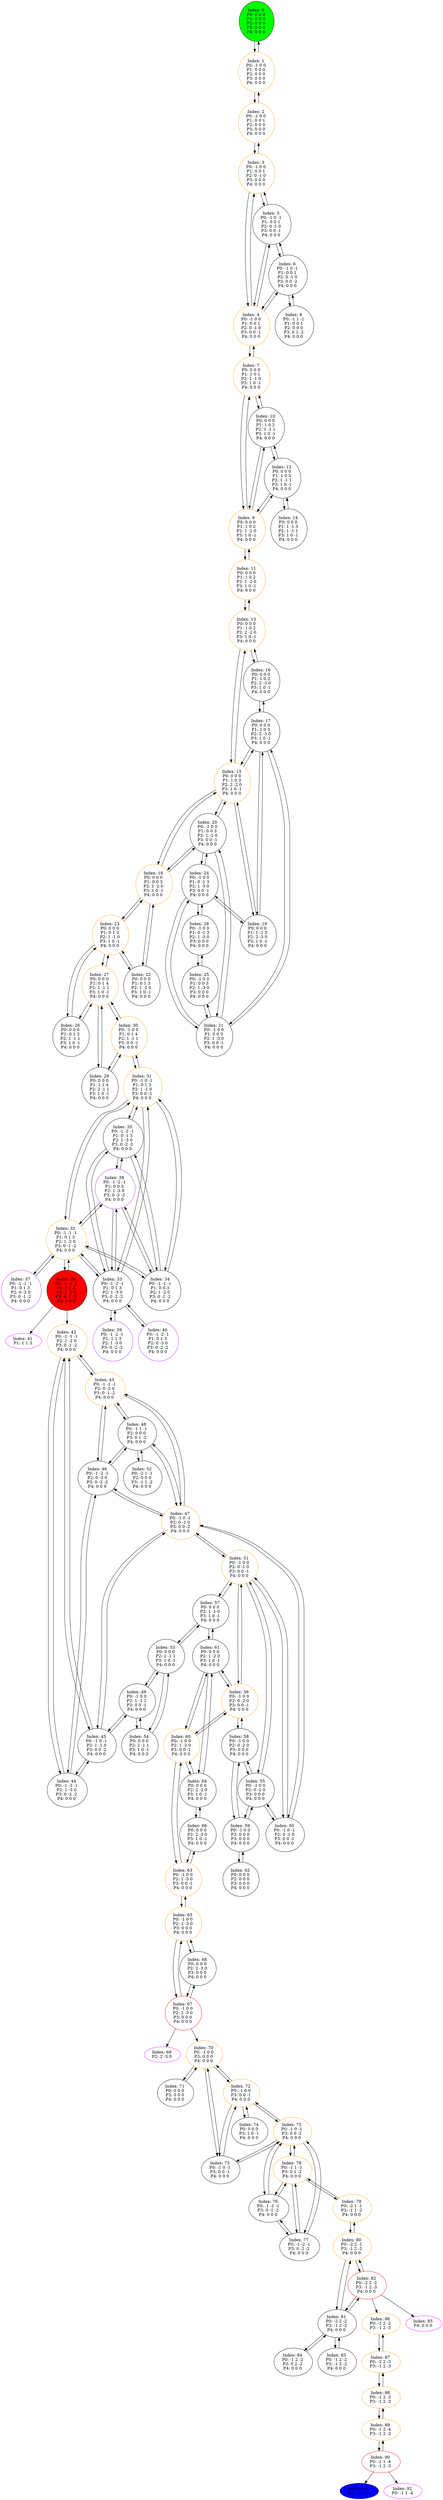 digraph G {
color = "black"
0[label = "Index: 0 
P0: 0 0 0 
P1: 0 0 0 
P2: 0 0 0 
P3: 0 0 0 
P4: 0 0 0 
", style="filled", fillcolor = "green"]
1[label = "Index: 1 
P0: -1 0 0 
P1: 0 0 0 
P2: 0 0 0 
P3: 0 0 0 
P4: 0 0 0 
", color = "orange"]
2[label = "Index: 2 
P0: -1 0 0 
P1: 0 0 1 
P2: 0 0 0 
P3: 0 0 0 
P4: 0 0 0 
", color = "orange"]
3[label = "Index: 3 
P0: -1 0 0 
P1: 0 0 1 
P2: 0 -1 0 
P3: 0 0 0 
P4: 0 0 0 
", color = "orange"]
4[label = "Index: 4 
P0: -1 0 0 
P1: 0 0 1 
P2: 0 -1 0 
P3: 0 0 -1 
P4: 0 0 0 
", color = "orange"]
5[label = "Index: 5 
P0: -1 0 -1 
P1: 0 0 1 
P2: 0 -1 0 
P3: 0 0 -1 
P4: 0 0 0 
"]
6[label = "Index: 6 
P0: -1 0 -1 
P1: 0 0 1 
P2: 0 -1 0 
P3: 0 0 -2 
P4: 0 0 0 
"]
7[label = "Index: 7 
P0: 0 0 0 
P1: 1 0 1 
P2: 1 -1 0 
P3: 1 0 -1 
P4: 0 0 0 
", color = "orange"]
8[label = "Index: 8 
P0: -1 1 -1 
P1: 0 0 1 
P2: 0 0 0 
P3: 0 1 -2 
P4: 0 0 0 
"]
9[label = "Index: 9 
P0: 0 0 0 
P1: 1 0 2 
P2: 1 -1 0 
P3: 1 0 -1 
P4: 0 0 0 
", color = "orange"]
10[label = "Index: 10 
P0: 0 0 0 
P1: 1 0 2 
P2: 1 -1 1 
P3: 1 0 -1 
P4: 0 0 0 
"]
11[label = "Index: 11 
P0: 0 0 0 
P1: 1 0 2 
P2: 1 -2 0 
P3: 1 0 -1 
P4: 0 0 0 
", color = "orange"]
12[label = "Index: 12 
P0: 0 0 0 
P1: 1 0 3 
P2: 1 -1 1 
P3: 1 0 -1 
P4: 0 0 0 
"]
13[label = "Index: 13 
P0: 0 0 0 
P1: 1 0 2 
P2: 2 -2 0 
P3: 1 0 -1 
P4: 0 0 0 
", color = "orange"]
14[label = "Index: 14 
P0: 0 0 0 
P1: 1 -1 3 
P2: 1 -1 1 
P3: 1 0 -1 
P4: 0 0 0 
"]
15[label = "Index: 15 
P0: 0 0 0 
P1: 1 0 3 
P2: 2 -2 0 
P3: 1 0 -1 
P4: 0 0 0 
", color = "orange"]
16[label = "Index: 16 
P0: 0 0 0 
P1: 1 0 2 
P2: 2 -3 0 
P3: 1 0 -1 
P4: 0 0 0 
"]
17[label = "Index: 17 
P0: 0 0 0 
P1: 1 0 3 
P2: 2 -3 0 
P3: 1 0 -1 
P4: 0 0 0 
"]
18[label = "Index: 18 
P0: 0 0 0 
P1: 0 0 3 
P2: 1 -2 0 
P3: 1 0 -1 
P4: 0 0 0 
", color = "orange"]
19[label = "Index: 19 
P0: 0 0 0 
P1: 1 -1 3 
P2: 2 -3 0 
P3: 1 0 -1 
P4: 0 0 0 
"]
20[label = "Index: 20 
P0: -1 0 0 
P1: 0 0 3 
P2: 1 -2 0 
P3: 0 0 -1 
P4: 0 0 0 
"]
21[label = "Index: 21 
P0: -1 0 0 
P1: 0 0 3 
P2: 1 -3 0 
P3: 0 0 -1 
P4: 0 0 0 
"]
22[label = "Index: 22 
P0: 0 0 0 
P1: 0 1 3 
P2: 1 -2 0 
P3: 1 0 -1 
P4: 0 0 0 
"]
23[label = "Index: 23 
P0: 0 0 0 
P1: 0 1 3 
P2: 1 -1 0 
P3: 1 0 -1 
P4: 0 0 0 
", color = "orange"]
24[label = "Index: 24 
P0: -1 0 0 
P1: 0 -1 3 
P2: 1 -3 0 
P3: 0 0 -1 
P4: 0 0 0 
"]
25[label = "Index: 25 
P0: -1 0 0 
P1: 0 0 3 
P2: 1 -3 0 
P3: 0 0 0 
P4: 0 0 0 
"]
26[label = "Index: 26 
P0: 0 0 0 
P1: 0 1 3 
P2: 1 -1 1 
P3: 1 0 -1 
P4: 0 0 0 
"]
27[label = "Index: 27 
P0: 0 0 0 
P1: 0 1 4 
P2: 1 -1 1 
P3: 1 0 -1 
P4: 0 0 0 
", color = "orange"]
28[label = "Index: 28 
P0: -1 0 0 
P1: 0 -1 3 
P2: 1 -3 0 
P3: 0 0 0 
P4: 0 0 0 
"]
29[label = "Index: 29 
P0: 0 0 0 
P1: 1 1 4 
P2: 2 -1 1 
P3: 1 0 -1 
P4: 0 0 0 
"]
30[label = "Index: 30 
P0: -1 0 0 
P1: 0 1 4 
P2: 1 -1 1 
P3: 0 0 -1 
P4: 0 0 0 
", color = "orange"]
31[label = "Index: 31 
P0: -1 0 -1 
P1: 0 1 3 
P2: 1 -1 0 
P3: 0 0 -2 
P4: 0 0 0 
", color = "orange"]
32[label = "Index: 32 
P0: -1 -1 -1 
P1: 0 1 3 
P2: 1 -2 0 
P3: 0 -1 -2 
P4: 0 0 0 
", color = "orange"]
33[label = "Index: 33 
P0: -1 -2 -1 
P1: 0 1 3 
P2: 1 -3 0 
P3: 0 -2 -2 
P4: 0 0 0 
"]
34[label = "Index: 34 
P0: -1 -1 -1 
P1: 0 0 3 
P2: 1 -2 0 
P3: 0 -1 -2 
P4: 0 0 0 
"]
35[label = "Index: 35 
P0: -1 -2 -1 
P1: 0 -1 3 
P2: 1 -3 0 
P3: 0 -2 -2 
P4: 0 0 0 
"]
36[label = "Index: 36 
P0: -1 -1 -1 
P1: 1 1 3 
P2: 1 -2 0 
P3: 0 -1 -2 
P4: 0 0 0 
", style="filled", fillcolor = "red"]
37[label = "Index: 37 
P0: -1 -1 -1 
P1: 0 1 3 
P2: 0 -2 0 
P3: 0 -1 -2 
P4: 0 0 0 
", color = "purple"]
38[label = "Index: 38 
P0: -1 -2 -1 
P1: 0 0 3 
P2: 1 -3 0 
P3: 0 -2 -2 
P4: 0 0 0 
", color = "purple"]
39[label = "Index: 39 
P0: -1 -2 -1 
P1: 1 1 3 
P2: 1 -3 0 
P3: 0 -2 -2 
P4: 0 0 0 
", color = "purple"]
40[label = "Index: 40 
P0: -1 -2 -1 
P1: 0 1 3 
P2: 0 -3 0 
P3: 0 -2 -2 
P4: 0 0 0 
", color = "purple"]
41[label = "Index: 41 
P1: 1 1 3 
", color = "fuchsia"]
42[label = "Index: 42 
P0: -1 -1 -1 
P2: 1 -2 0 
P3: 0 -1 -2 
P4: 0 0 0 
", color = "orange"]
43[label = "Index: 43 
P0: -1 -1 -1 
P2: 0 -2 0 
P3: 0 -1 -2 
P4: 0 0 0 
", color = "orange"]
44[label = "Index: 44 
P0: -1 -2 -1 
P2: 1 -3 0 
P3: 0 -2 -2 
P4: 0 0 0 
"]
45[label = "Index: 45 
P0: -1 0 -1 
P2: 1 -1 0 
P3: 0 0 -2 
P4: 0 0 0 
"]
46[label = "Index: 46 
P0: -1 -2 -1 
P2: 0 -3 0 
P3: 0 -2 -2 
P4: 0 0 0 
"]
47[label = "Index: 47 
P0: -1 0 -1 
P2: 0 -1 0 
P3: 0 0 -2 
P4: 0 0 0 
", color = "orange"]
48[label = "Index: 48 
P0: -1 1 -1 
P2: 0 0 0 
P3: 0 1 -2 
P4: 0 0 0 
"]
49[label = "Index: 49 
P0: -1 0 0 
P2: 1 -1 1 
P3: 0 0 -1 
P4: 0 0 0 
"]
50[label = "Index: 50 
P0: -1 0 -1 
P2: 0 -1 0 
P3: 0 0 -1 
P4: 0 0 0 
"]
51[label = "Index: 51 
P0: -1 0 0 
P2: 0 -1 0 
P3: 0 0 -1 
P4: 0 0 0 
", color = "orange"]
52[label = "Index: 52 
P0: -2 1 -1 
P2: 0 0 0 
P3: -1 1 -2 
P4: 0 0 0 
"]
53[label = "Index: 53 
P0: 0 0 0 
P2: 1 -1 1 
P3: 1 0 -1 
P4: 0 0 0 
"]
54[label = "Index: 54 
P0: 0 0 0 
P2: 2 -1 1 
P3: 1 0 -1 
P4: 0 0 0 
"]
55[label = "Index: 55 
P0: -1 0 0 
P2: 0 -1 0 
P3: 0 0 0 
P4: 0 0 0 
"]
56[label = "Index: 56 
P0: -1 0 0 
P2: 0 -2 0 
P3: 0 0 -1 
P4: 0 0 0 
", color = "orange"]
57[label = "Index: 57 
P0: 0 0 0 
P2: 1 -1 0 
P3: 1 0 -1 
P4: 0 0 0 
"]
58[label = "Index: 58 
P0: -1 0 0 
P2: 0 -2 0 
P3: 0 0 0 
P4: 0 0 0 
"]
59[label = "Index: 59 
P0: -1 0 0 
P2: 0 0 0 
P3: 0 0 0 
P4: 0 0 0 
"]
60[label = "Index: 60 
P0: -1 0 0 
P2: 1 -2 0 
P3: 0 0 -1 
P4: 0 0 0 
", color = "orange"]
61[label = "Index: 61 
P0: 0 0 0 
P2: 1 -2 0 
P3: 1 0 -1 
P4: 0 0 0 
"]
62[label = "Index: 62 
P0: 0 0 0 
P2: 0 0 0 
P3: 0 0 0 
P4: 0 0 0 
"]
63[label = "Index: 63 
P0: -1 0 0 
P2: 1 -3 0 
P3: 0 0 -1 
P4: 0 0 0 
", color = "orange"]
64[label = "Index: 64 
P0: 0 0 0 
P2: 2 -2 0 
P3: 1 0 -1 
P4: 0 0 0 
"]
65[label = "Index: 65 
P0: -1 0 0 
P2: 1 -3 0 
P3: 0 0 0 
P4: 0 0 0 
", color = "orange"]
66[label = "Index: 66 
P0: 0 0 0 
P2: 2 -3 0 
P3: 1 0 -1 
P4: 0 0 0 
"]
67[label = "Index: 67 
P0: -1 0 0 
P2: 2 -3 0 
P3: 0 0 0 
P4: 0 0 0 
", color = "red"]
68[label = "Index: 68 
P0: 0 0 0 
P2: 2 -3 0 
P3: 0 0 0 
P4: 0 0 0 
"]
69[label = "Index: 69 
P2: 2 -3 0 
", color = "fuchsia"]
70[label = "Index: 70 
P0: -1 0 0 
P3: 0 0 0 
P4: 0 0 0 
", color = "orange"]
71[label = "Index: 71 
P0: 0 0 0 
P3: 0 0 0 
P4: 0 0 0 
"]
72[label = "Index: 72 
P0: -1 0 0 
P3: 0 0 -1 
P4: 0 0 0 
", color = "orange"]
73[label = "Index: 73 
P0: -1 0 -1 
P3: 0 0 -1 
P4: 0 0 0 
"]
74[label = "Index: 74 
P0: 0 0 0 
P3: 1 0 -1 
P4: 0 0 0 
"]
75[label = "Index: 75 
P0: -1 0 -1 
P3: 0 0 -2 
P4: 0 0 0 
", color = "orange"]
76[label = "Index: 76 
P0: -1 -1 -1 
P3: 0 -1 -2 
P4: 0 0 0 
"]
77[label = "Index: 77 
P0: -1 -2 -1 
P3: 0 -2 -2 
P4: 0 0 0 
"]
78[label = "Index: 78 
P0: -1 1 -1 
P3: 0 1 -2 
P4: 0 0 0 
", color = "orange"]
79[label = "Index: 79 
P0: -2 1 -1 
P3: -1 1 -2 
P4: 0 0 0 
", color = "orange"]
80[label = "Index: 80 
P0: -2 2 -1 
P3: -1 2 -2 
P4: 0 0 0 
", color = "orange"]
81[label = "Index: 81 
P0: -2 2 -2 
P3: -1 2 -2 
P4: 0 0 0 
"]
82[label = "Index: 82 
P0: -2 2 -2 
P3: -1 2 -3 
P4: 0 0 0 
", color = "red"]
83[label = "Index: 83 
P0: -1 2 -2 
P3: -1 2 -2 
P4: 0 0 0 
"]
84[label = "Index: 84 
P0: -1 2 -2 
P3: 0 2 -2 
P4: 0 0 0 
"]
85[label = "Index: 85 
P4: 0 0 0 
", color = "fuchsia"]
86[label = "Index: 86 
P0: -2 2 -2 
P3: -1 2 -3 
", color = "orange"]
87[label = "Index: 87 
P0: -2 2 -3 
P3: -1 2 -3 
", color = "orange"]
88[label = "Index: 88 
P0: -1 2 -3 
P3: -1 2 -3 
", color = "orange"]
89[label = "Index: 89 
P0: -1 2 -4 
P3: -1 2 -3 
", color = "orange"]
90[label = "Index: 90 
P0: -1 1 -4 
P3: -1 2 -3 
", color = "red"]
91[label = "Index: 91 
P3: -1 2 -3 
", style="filled", fillcolor = "blue"]
92[label = "Index: 92 
P0: -1 1 -4 
", color = "fuchsia"]
0 -> 1

1 -> 0
1 -> 2

2 -> 1
2 -> 3

3 -> 2
3 -> 4
3 -> 5

4 -> 3
4 -> 5
4 -> 6
4 -> 7

5 -> 3
5 -> 4
5 -> 6

6 -> 4
6 -> 5
6 -> 8

7 -> 4
7 -> 9
7 -> 10

8 -> 6

9 -> 7
9 -> 11
9 -> 10
9 -> 12

10 -> 7
10 -> 9
10 -> 12

11 -> 9
11 -> 13

12 -> 9
12 -> 10
12 -> 14

13 -> 11
13 -> 15
13 -> 16

14 -> 12

15 -> 13
15 -> 17
15 -> 18
15 -> 19
15 -> 20

16 -> 13
16 -> 17

17 -> 15
17 -> 16
17 -> 19
17 -> 21

18 -> 15
18 -> 22
18 -> 23
18 -> 20

19 -> 15
19 -> 17
19 -> 24

20 -> 15
20 -> 18
20 -> 21
20 -> 24

21 -> 17
21 -> 20
21 -> 24
21 -> 25

22 -> 18
22 -> 23

23 -> 18
23 -> 22
23 -> 26
23 -> 27

24 -> 19
24 -> 20
24 -> 21
24 -> 28

25 -> 21
25 -> 28

26 -> 23
26 -> 27

27 -> 23
27 -> 26
27 -> 29
27 -> 30

28 -> 24
28 -> 25

29 -> 27
29 -> 30

30 -> 27
30 -> 29
30 -> 31

31 -> 30
31 -> 32
31 -> 33
31 -> 34
31 -> 35

32 -> 31
32 -> 36
32 -> 34
32 -> 37
32 -> 33
32 -> 38

33 -> 31
33 -> 32
33 -> 39
33 -> 38
33 -> 35
33 -> 40

34 -> 31
34 -> 32
34 -> 38
34 -> 35

35 -> 31
35 -> 33
35 -> 34
35 -> 38

36 -> 32
36 -> 42
36 -> 41

37 -> 32

38 -> 32
38 -> 33
38 -> 34
38 -> 35

39 -> 33

40 -> 33

42 -> 43
42 -> 44
42 -> 45

43 -> 42
43 -> 46
43 -> 47
43 -> 48

44 -> 42
44 -> 46
44 -> 45

45 -> 42
45 -> 44
45 -> 47
45 -> 49

46 -> 43
46 -> 44
46 -> 47
46 -> 48

47 -> 43
47 -> 45
47 -> 46
47 -> 50
47 -> 51
47 -> 48

48 -> 43
48 -> 46
48 -> 47
48 -> 52

49 -> 45
49 -> 53
49 -> 54

50 -> 47
50 -> 51
50 -> 55

51 -> 47
51 -> 50
51 -> 56
51 -> 55
51 -> 57

52 -> 48

53 -> 49
53 -> 54
53 -> 57

54 -> 49
54 -> 53

55 -> 50
55 -> 51
55 -> 58
55 -> 59

56 -> 51
56 -> 60
56 -> 58
56 -> 61

57 -> 51
57 -> 53
57 -> 61

58 -> 55
58 -> 56
58 -> 59

59 -> 55
59 -> 58
59 -> 62

60 -> 56
60 -> 63
60 -> 61
60 -> 64

61 -> 56
61 -> 57
61 -> 60
61 -> 64

62 -> 59

63 -> 60
63 -> 65
63 -> 66

64 -> 60
64 -> 61
64 -> 66

65 -> 63
65 -> 67
65 -> 68

66 -> 63
66 -> 64

67 -> 65
67 -> 68
67 -> 70
67 -> 69

68 -> 65
68 -> 67

70 -> 71
70 -> 72
70 -> 73

71 -> 70

72 -> 70
72 -> 73
72 -> 74
72 -> 75

73 -> 70
73 -> 72
73 -> 75

74 -> 72

75 -> 72
75 -> 73
75 -> 76
75 -> 77
75 -> 78

76 -> 75
76 -> 77
76 -> 78

77 -> 75
77 -> 76
77 -> 78

78 -> 75
78 -> 76
78 -> 77
78 -> 79

79 -> 78
79 -> 80

80 -> 79
80 -> 81
80 -> 82

81 -> 80
81 -> 83
81 -> 82
81 -> 84

82 -> 80
82 -> 81
82 -> 85
82 -> 86

83 -> 81

84 -> 81

86 -> 87

87 -> 86
87 -> 88

88 -> 87
88 -> 89

89 -> 88
89 -> 90

90 -> 89
90 -> 91
90 -> 92

}
